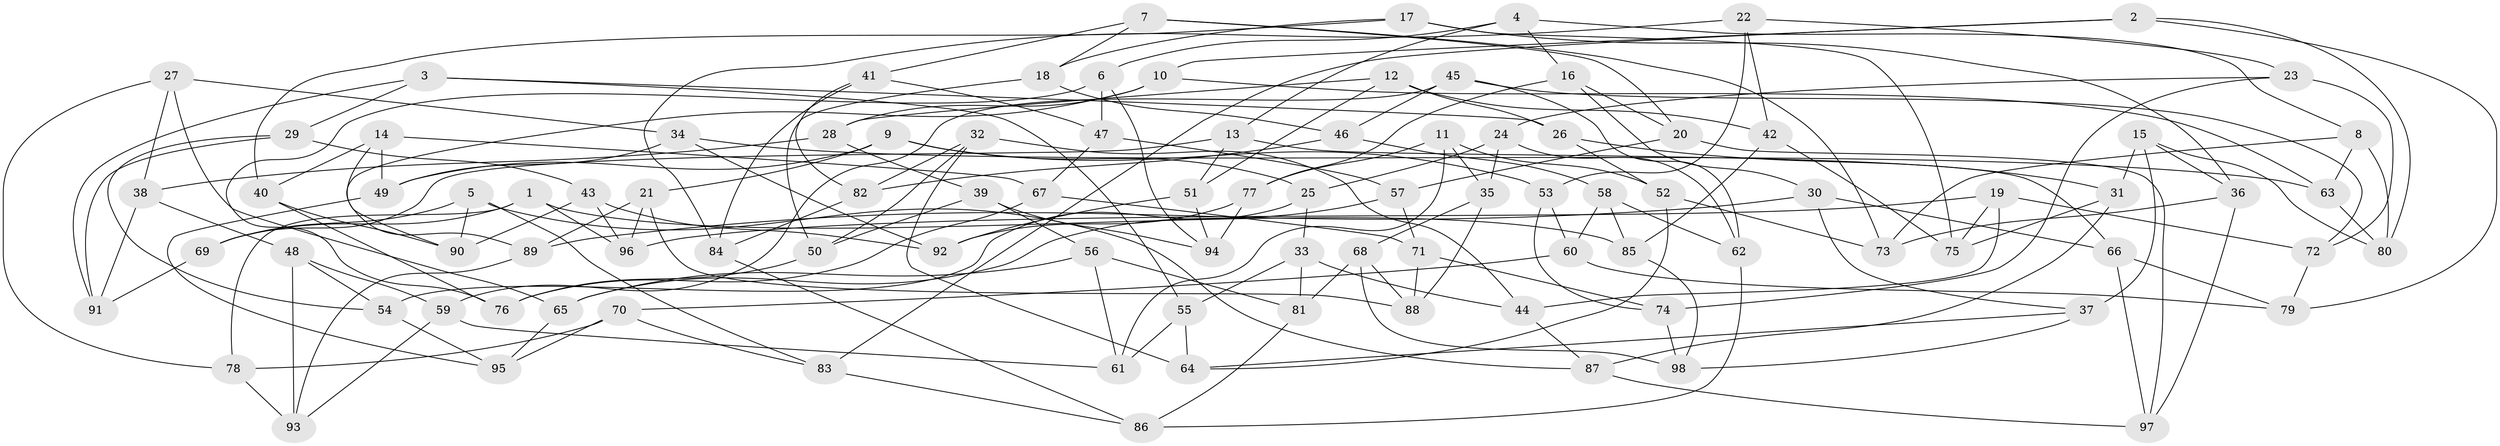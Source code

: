 // coarse degree distribution, {6: 0.5161290322580645, 4: 0.41935483870967744, 5: 0.06451612903225806}
// Generated by graph-tools (version 1.1) at 2025/24/03/03/25 07:24:31]
// undirected, 98 vertices, 196 edges
graph export_dot {
graph [start="1"]
  node [color=gray90,style=filled];
  1;
  2;
  3;
  4;
  5;
  6;
  7;
  8;
  9;
  10;
  11;
  12;
  13;
  14;
  15;
  16;
  17;
  18;
  19;
  20;
  21;
  22;
  23;
  24;
  25;
  26;
  27;
  28;
  29;
  30;
  31;
  32;
  33;
  34;
  35;
  36;
  37;
  38;
  39;
  40;
  41;
  42;
  43;
  44;
  45;
  46;
  47;
  48;
  49;
  50;
  51;
  52;
  53;
  54;
  55;
  56;
  57;
  58;
  59;
  60;
  61;
  62;
  63;
  64;
  65;
  66;
  67;
  68;
  69;
  70;
  71;
  72;
  73;
  74;
  75;
  76;
  77;
  78;
  79;
  80;
  81;
  82;
  83;
  84;
  85;
  86;
  87;
  88;
  89;
  90;
  91;
  92;
  93;
  94;
  95;
  96;
  97;
  98;
  1 -- 85;
  1 -- 78;
  1 -- 69;
  1 -- 96;
  2 -- 10;
  2 -- 79;
  2 -- 80;
  2 -- 83;
  3 -- 29;
  3 -- 91;
  3 -- 26;
  3 -- 55;
  4 -- 16;
  4 -- 6;
  4 -- 13;
  4 -- 8;
  5 -- 83;
  5 -- 69;
  5 -- 90;
  5 -- 87;
  6 -- 76;
  6 -- 47;
  6 -- 94;
  7 -- 73;
  7 -- 41;
  7 -- 20;
  7 -- 18;
  8 -- 63;
  8 -- 73;
  8 -- 80;
  9 -- 49;
  9 -- 53;
  9 -- 25;
  9 -- 21;
  10 -- 63;
  10 -- 90;
  10 -- 28;
  11 -- 61;
  11 -- 52;
  11 -- 77;
  11 -- 35;
  12 -- 28;
  12 -- 26;
  12 -- 51;
  12 -- 42;
  13 -- 51;
  13 -- 69;
  13 -- 66;
  14 -- 67;
  14 -- 49;
  14 -- 89;
  14 -- 40;
  15 -- 80;
  15 -- 36;
  15 -- 37;
  15 -- 31;
  16 -- 20;
  16 -- 30;
  16 -- 77;
  17 -- 36;
  17 -- 40;
  17 -- 18;
  17 -- 75;
  18 -- 50;
  18 -- 46;
  19 -- 72;
  19 -- 75;
  19 -- 44;
  19 -- 96;
  20 -- 97;
  20 -- 57;
  21 -- 96;
  21 -- 89;
  21 -- 88;
  22 -- 42;
  22 -- 23;
  22 -- 84;
  22 -- 53;
  23 -- 72;
  23 -- 24;
  23 -- 74;
  24 -- 35;
  24 -- 62;
  24 -- 25;
  25 -- 54;
  25 -- 33;
  26 -- 52;
  26 -- 31;
  27 -- 78;
  27 -- 34;
  27 -- 38;
  27 -- 65;
  28 -- 39;
  28 -- 38;
  29 -- 91;
  29 -- 43;
  29 -- 54;
  30 -- 37;
  30 -- 66;
  30 -- 89;
  31 -- 75;
  31 -- 87;
  32 -- 64;
  32 -- 44;
  32 -- 82;
  32 -- 50;
  33 -- 55;
  33 -- 81;
  33 -- 44;
  34 -- 63;
  34 -- 49;
  34 -- 92;
  35 -- 68;
  35 -- 88;
  36 -- 73;
  36 -- 97;
  37 -- 64;
  37 -- 98;
  38 -- 91;
  38 -- 48;
  39 -- 94;
  39 -- 56;
  39 -- 50;
  40 -- 76;
  40 -- 90;
  41 -- 82;
  41 -- 84;
  41 -- 47;
  42 -- 75;
  42 -- 85;
  43 -- 90;
  43 -- 92;
  43 -- 96;
  44 -- 87;
  45 -- 46;
  45 -- 72;
  45 -- 62;
  45 -- 59;
  46 -- 82;
  46 -- 58;
  47 -- 57;
  47 -- 67;
  48 -- 54;
  48 -- 93;
  48 -- 59;
  49 -- 95;
  50 -- 76;
  51 -- 92;
  51 -- 94;
  52 -- 73;
  52 -- 64;
  53 -- 60;
  53 -- 74;
  54 -- 95;
  55 -- 64;
  55 -- 61;
  56 -- 65;
  56 -- 81;
  56 -- 61;
  57 -- 65;
  57 -- 71;
  58 -- 85;
  58 -- 60;
  58 -- 62;
  59 -- 93;
  59 -- 61;
  60 -- 70;
  60 -- 79;
  62 -- 86;
  63 -- 80;
  65 -- 95;
  66 -- 97;
  66 -- 79;
  67 -- 76;
  67 -- 71;
  68 -- 98;
  68 -- 81;
  68 -- 88;
  69 -- 91;
  70 -- 83;
  70 -- 78;
  70 -- 95;
  71 -- 74;
  71 -- 88;
  72 -- 79;
  74 -- 98;
  77 -- 94;
  77 -- 92;
  78 -- 93;
  81 -- 86;
  82 -- 84;
  83 -- 86;
  84 -- 86;
  85 -- 98;
  87 -- 97;
  89 -- 93;
}
